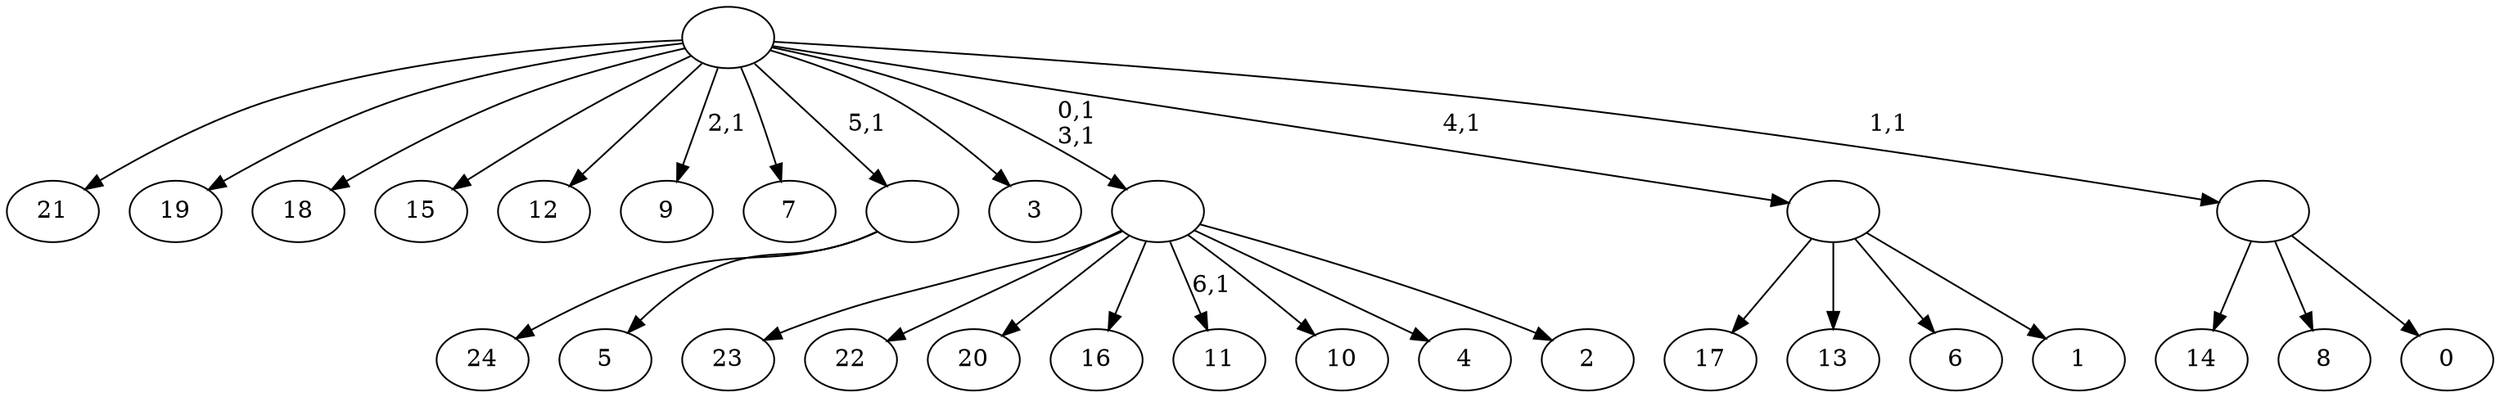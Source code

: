 digraph T {
	32 [label="24"]
	31 [label="23"]
	30 [label="22"]
	29 [label="21"]
	28 [label="20"]
	27 [label="19"]
	26 [label="18"]
	25 [label="17"]
	24 [label="16"]
	23 [label="15"]
	22 [label="14"]
	21 [label="13"]
	20 [label="12"]
	19 [label="11"]
	17 [label="10"]
	16 [label="9"]
	14 [label="8"]
	13 [label="7"]
	12 [label="6"]
	11 [label="5"]
	10 [label=""]
	9 [label="4"]
	8 [label="3"]
	7 [label="2"]
	6 [label=""]
	4 [label="1"]
	3 [label=""]
	2 [label="0"]
	1 [label=""]
	0 [label=""]
	10 -> 32 [label=""]
	10 -> 11 [label=""]
	6 -> 19 [label="6,1"]
	6 -> 31 [label=""]
	6 -> 30 [label=""]
	6 -> 28 [label=""]
	6 -> 24 [label=""]
	6 -> 17 [label=""]
	6 -> 9 [label=""]
	6 -> 7 [label=""]
	3 -> 25 [label=""]
	3 -> 21 [label=""]
	3 -> 12 [label=""]
	3 -> 4 [label=""]
	1 -> 22 [label=""]
	1 -> 14 [label=""]
	1 -> 2 [label=""]
	0 -> 6 [label="0,1\n3,1"]
	0 -> 16 [label="2,1"]
	0 -> 29 [label=""]
	0 -> 27 [label=""]
	0 -> 26 [label=""]
	0 -> 23 [label=""]
	0 -> 20 [label=""]
	0 -> 13 [label=""]
	0 -> 10 [label="5,1"]
	0 -> 8 [label=""]
	0 -> 3 [label="4,1"]
	0 -> 1 [label="1,1"]
}
